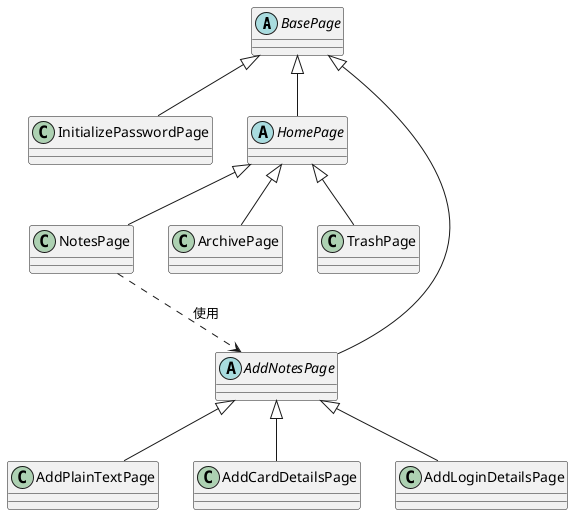 @startuml

BasePage <|-- InitializePasswordPage
BasePage <|-- HomePage
HomePage <|-- NotesPage
HomePage <|-- ArchivePage
HomePage <|-- TrashPage
BasePage <|-- AddNotesPage
AddNotesPage <|-- AddPlainTextPage
AddNotesPage <|-- AddCardDetailsPage
AddNotesPage <|-- AddLoginDetailsPage
NotesPage ..> AddNotesPage : 使用

abstract BasePage
abstract HomePage
abstract AddNotesPage

@enduml